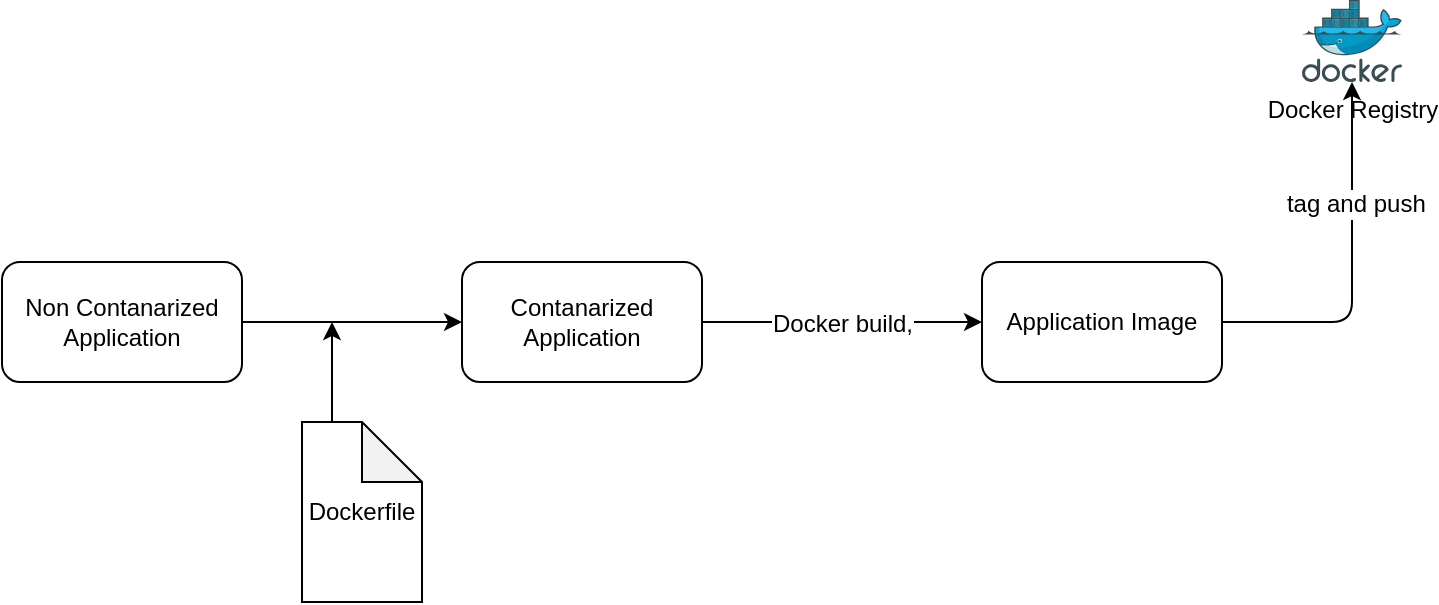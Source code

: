 <mxfile version="11.3.0" type="device" pages="1"><diagram id="oC3SxLXY-kzcJM4N_8cI" name="Page-1"><mxGraphModel dx="1332" dy="714" grid="1" gridSize="10" guides="1" tooltips="1" connect="1" arrows="1" fold="1" page="1" pageScale="1" pageWidth="827" pageHeight="1169" math="0" shadow="0"><root><mxCell id="0"/><mxCell id="1" parent="0"/><mxCell id="Q6c_xUGNrmqbUq5woIeB-5" value="" style="edgeStyle=orthogonalEdgeStyle;rounded=0;orthogonalLoop=1;jettySize=auto;html=1;" parent="1" source="Q6c_xUGNrmqbUq5woIeB-1" target="Q6c_xUGNrmqbUq5woIeB-4" edge="1"><mxGeometry relative="1" as="geometry"/></mxCell><mxCell id="Q6c_xUGNrmqbUq5woIeB-1" value="Non Contanarized Application" style="rounded=1;whiteSpace=wrap;html=1;" parent="1" vertex="1"><mxGeometry x="50" y="240" width="120" height="60" as="geometry"/></mxCell><mxCell id="Q6c_xUGNrmqbUq5woIeB-12" value="" style="edgeStyle=orthogonalEdgeStyle;rounded=0;orthogonalLoop=1;jettySize=auto;html=1;" parent="1" source="Q6c_xUGNrmqbUq5woIeB-4" target="Q6c_xUGNrmqbUq5woIeB-11" edge="1"><mxGeometry relative="1" as="geometry"/></mxCell><mxCell id="p2wWl1kQbMgEGj25OjoE-1" value="Docker build," style="text;html=1;resizable=0;points=[];align=center;verticalAlign=middle;labelBackgroundColor=#ffffff;" vertex="1" connectable="0" parent="Q6c_xUGNrmqbUq5woIeB-12"><mxGeometry y="-1" relative="1" as="geometry"><mxPoint as="offset"/></mxGeometry></mxCell><mxCell id="Q6c_xUGNrmqbUq5woIeB-4" value="Contanarized Application" style="rounded=1;whiteSpace=wrap;html=1;" parent="1" vertex="1"><mxGeometry x="280" y="240" width="120" height="60" as="geometry"/></mxCell><mxCell id="Q6c_xUGNrmqbUq5woIeB-11" value="Application Image" style="rounded=1;whiteSpace=wrap;html=1;" parent="1" vertex="1"><mxGeometry x="540" y="240" width="120" height="60" as="geometry"/></mxCell><mxCell id="Q6c_xUGNrmqbUq5woIeB-6" value="Dockerfile" style="shape=note;whiteSpace=wrap;html=1;backgroundOutline=1;darkOpacity=0.05;" parent="1" vertex="1"><mxGeometry x="200" y="320" width="60" height="90" as="geometry"/></mxCell><mxCell id="Q6c_xUGNrmqbUq5woIeB-9" value="" style="endArrow=classic;html=1;exitX=0;exitY=0;exitDx=15;exitDy=0;exitPerimeter=0;" parent="1" source="Q6c_xUGNrmqbUq5woIeB-6" edge="1"><mxGeometry width="50" height="50" relative="1" as="geometry"><mxPoint x="280" y="360" as="sourcePoint"/><mxPoint x="215" y="270" as="targetPoint"/></mxGeometry></mxCell><mxCell id="Q6c_xUGNrmqbUq5woIeB-13" value="Docker Registry&lt;br&gt;" style="aspect=fixed;html=1;points=[];align=center;image;fontSize=12;image=img/lib/mscae/Docker.svg;" parent="1" vertex="1"><mxGeometry x="700" y="109" width="50" height="41" as="geometry"/></mxCell><mxCell id="Q6c_xUGNrmqbUq5woIeB-14" value="" style="edgeStyle=elbowEdgeStyle;elbow=vertical;endArrow=classic;html=1;exitX=1;exitY=0.5;exitDx=0;exitDy=0;" parent="1" source="Q6c_xUGNrmqbUq5woIeB-11" target="Q6c_xUGNrmqbUq5woIeB-13" edge="1"><mxGeometry width="50" height="50" relative="1" as="geometry"><mxPoint x="720" y="280" as="sourcePoint"/><mxPoint x="770" y="230" as="targetPoint"/><Array as="points"><mxPoint x="670" y="270"/></Array></mxGeometry></mxCell><mxCell id="Q6c_xUGNrmqbUq5woIeB-15" value="&amp;nbsp;tag and push" style="text;html=1;resizable=0;points=[];align=center;verticalAlign=middle;labelBackgroundColor=#ffffff;" parent="Q6c_xUGNrmqbUq5woIeB-14" vertex="1" connectable="0"><mxGeometry x="0.012" y="26" relative="1" as="geometry"><mxPoint x="26" y="-31" as="offset"/></mxGeometry></mxCell></root></mxGraphModel></diagram></mxfile>
